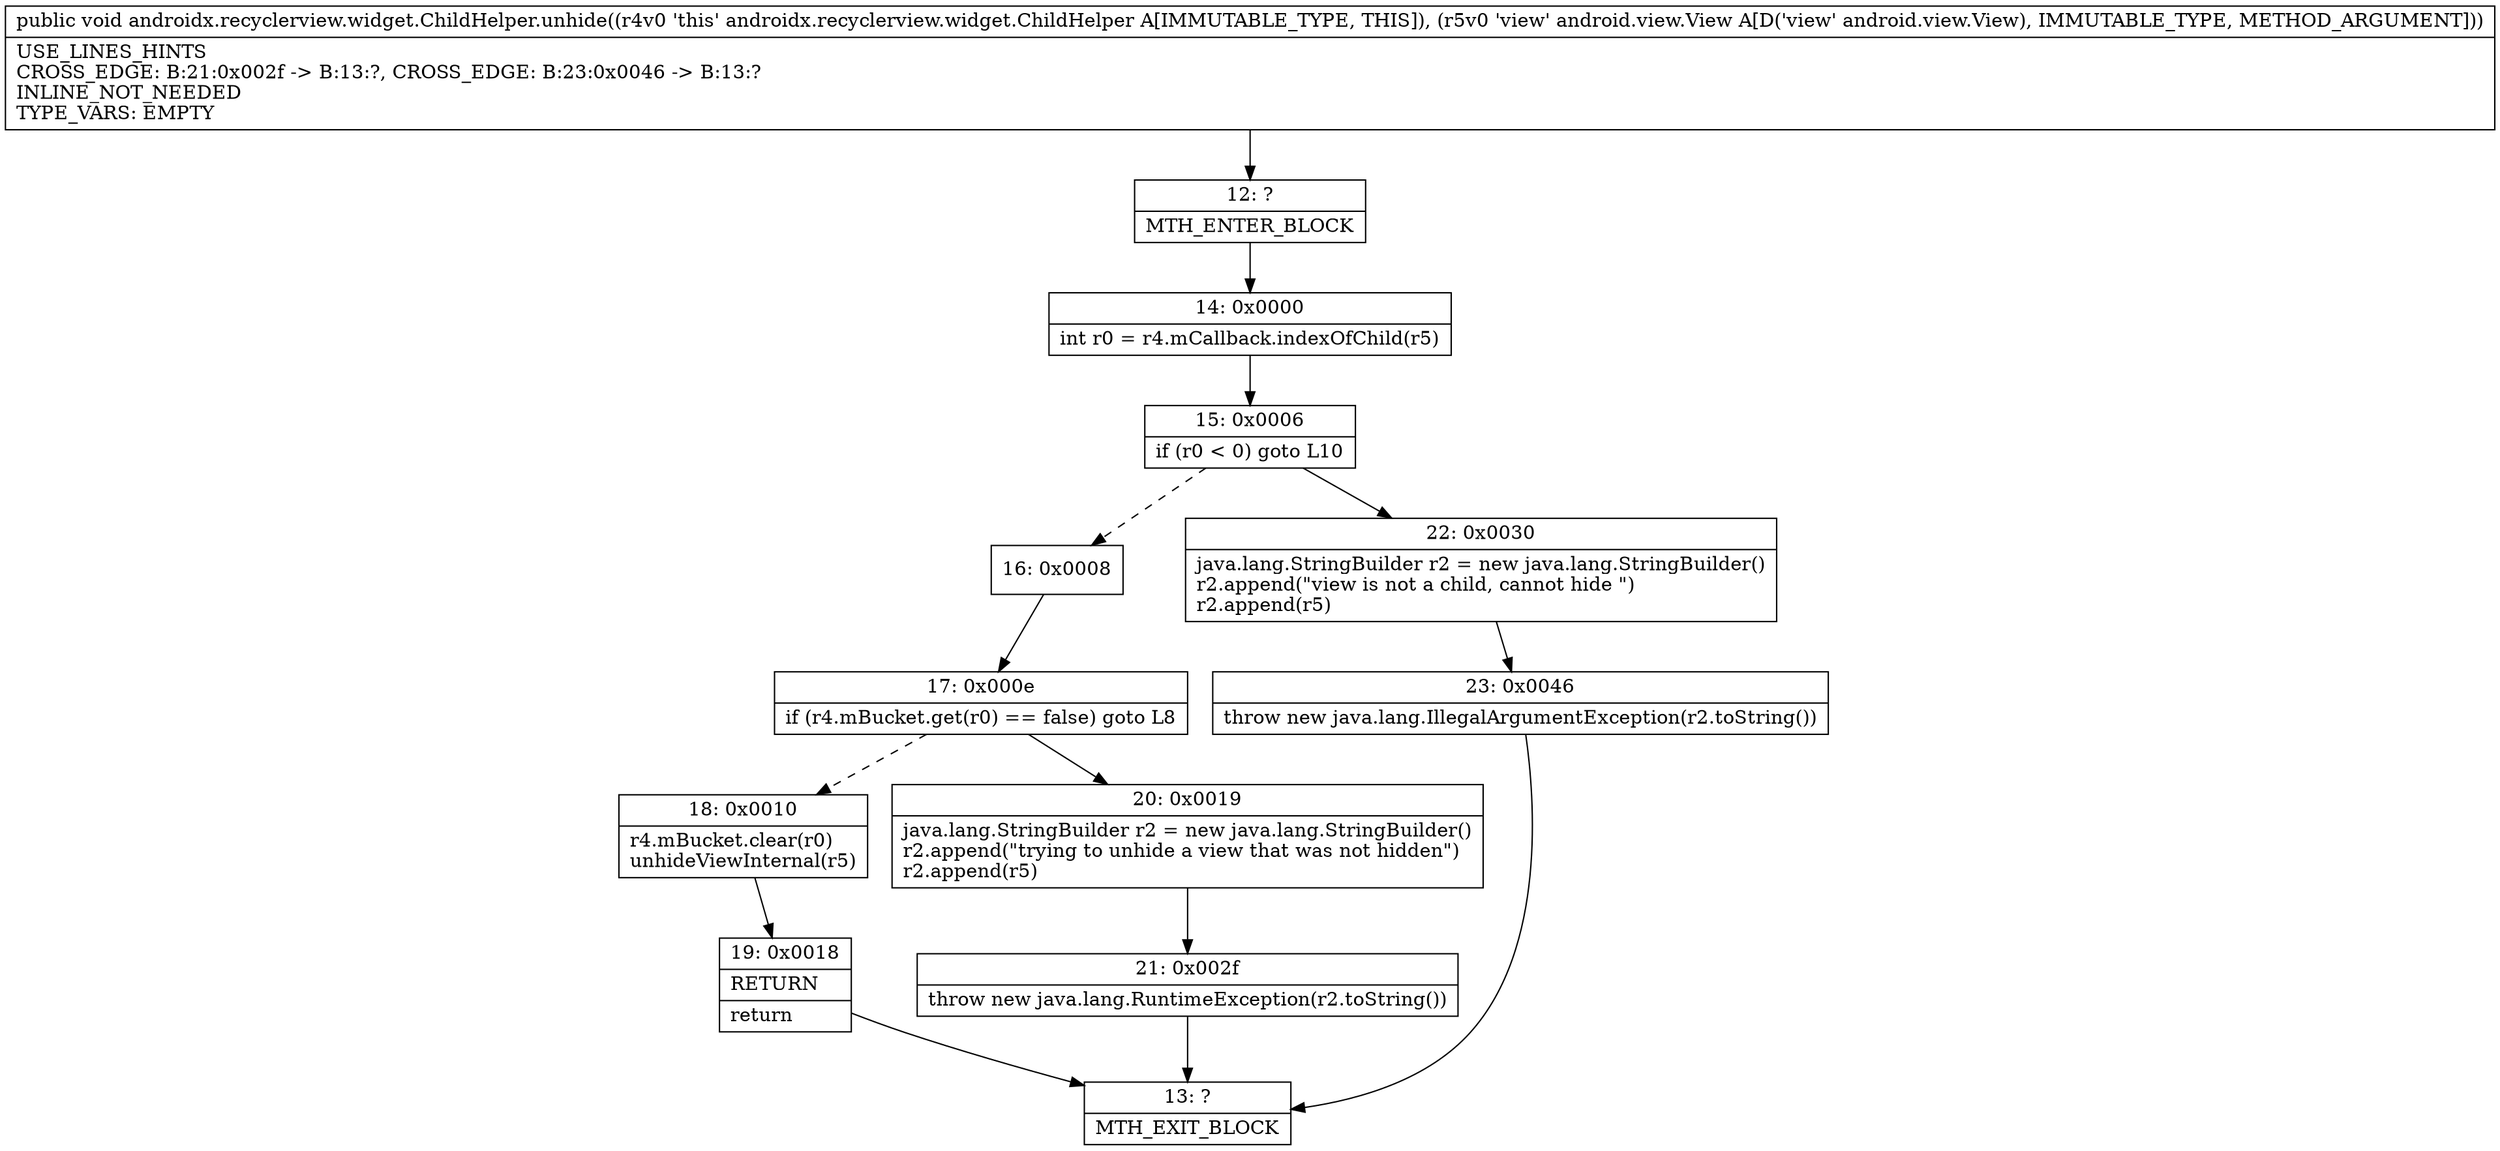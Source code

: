 digraph "CFG forandroidx.recyclerview.widget.ChildHelper.unhide(Landroid\/view\/View;)V" {
Node_12 [shape=record,label="{12\:\ ?|MTH_ENTER_BLOCK\l}"];
Node_14 [shape=record,label="{14\:\ 0x0000|int r0 = r4.mCallback.indexOfChild(r5)\l}"];
Node_15 [shape=record,label="{15\:\ 0x0006|if (r0 \< 0) goto L10\l}"];
Node_16 [shape=record,label="{16\:\ 0x0008}"];
Node_17 [shape=record,label="{17\:\ 0x000e|if (r4.mBucket.get(r0) == false) goto L8\l}"];
Node_18 [shape=record,label="{18\:\ 0x0010|r4.mBucket.clear(r0)\lunhideViewInternal(r5)\l}"];
Node_19 [shape=record,label="{19\:\ 0x0018|RETURN\l|return\l}"];
Node_13 [shape=record,label="{13\:\ ?|MTH_EXIT_BLOCK\l}"];
Node_20 [shape=record,label="{20\:\ 0x0019|java.lang.StringBuilder r2 = new java.lang.StringBuilder()\lr2.append(\"trying to unhide a view that was not hidden\")\lr2.append(r5)\l}"];
Node_21 [shape=record,label="{21\:\ 0x002f|throw new java.lang.RuntimeException(r2.toString())\l}"];
Node_22 [shape=record,label="{22\:\ 0x0030|java.lang.StringBuilder r2 = new java.lang.StringBuilder()\lr2.append(\"view is not a child, cannot hide \")\lr2.append(r5)\l}"];
Node_23 [shape=record,label="{23\:\ 0x0046|throw new java.lang.IllegalArgumentException(r2.toString())\l}"];
MethodNode[shape=record,label="{public void androidx.recyclerview.widget.ChildHelper.unhide((r4v0 'this' androidx.recyclerview.widget.ChildHelper A[IMMUTABLE_TYPE, THIS]), (r5v0 'view' android.view.View A[D('view' android.view.View), IMMUTABLE_TYPE, METHOD_ARGUMENT]))  | USE_LINES_HINTS\lCROSS_EDGE: B:21:0x002f \-\> B:13:?, CROSS_EDGE: B:23:0x0046 \-\> B:13:?\lINLINE_NOT_NEEDED\lTYPE_VARS: EMPTY\l}"];
MethodNode -> Node_12;Node_12 -> Node_14;
Node_14 -> Node_15;
Node_15 -> Node_16[style=dashed];
Node_15 -> Node_22;
Node_16 -> Node_17;
Node_17 -> Node_18[style=dashed];
Node_17 -> Node_20;
Node_18 -> Node_19;
Node_19 -> Node_13;
Node_20 -> Node_21;
Node_21 -> Node_13;
Node_22 -> Node_23;
Node_23 -> Node_13;
}

